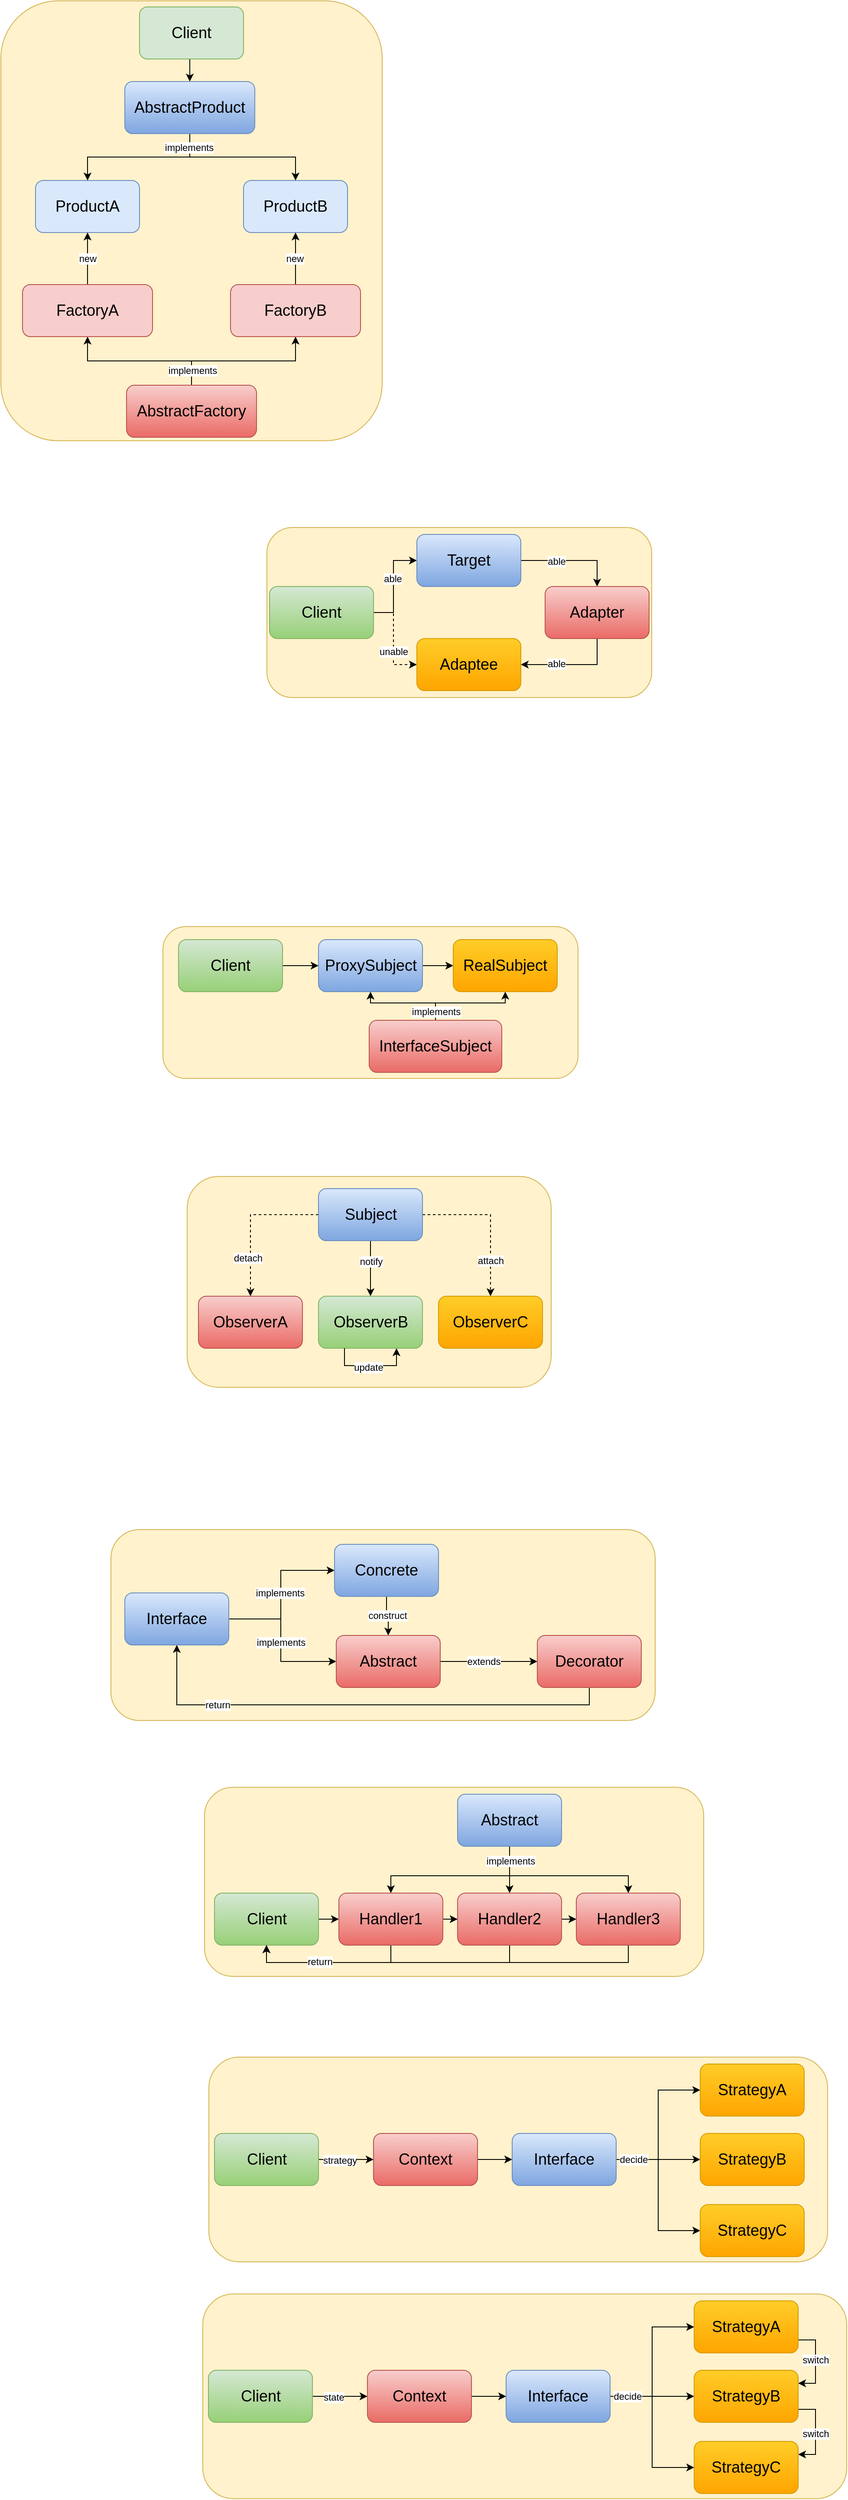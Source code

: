 <mxfile version="28.1.2">
  <diagram name="第 1 页" id="R8GKi70qV4GtiX3dF1Gc">
    <mxGraphModel dx="902" dy="711" grid="0" gridSize="10" guides="1" tooltips="1" connect="1" arrows="1" fold="1" page="1" pageScale="1" pageWidth="4000" pageHeight="5000" math="0" shadow="0">
      <root>
        <mxCell id="0" />
        <mxCell id="1" parent="0" />
        <mxCell id="CutV1mwlZJVF4YKfWPUq-9" value="" style="rounded=1;whiteSpace=wrap;html=1;fillColor=#fff2cc;strokeColor=#d6b656;" vertex="1" parent="1">
          <mxGeometry x="40" y="133" width="440" height="507" as="geometry" />
        </mxCell>
        <mxCell id="CutV1mwlZJVF4YKfWPUq-10" style="edgeStyle=orthogonalEdgeStyle;rounded=0;orthogonalLoop=1;jettySize=auto;html=1;exitX=0.5;exitY=1;exitDx=0;exitDy=0;entryX=0.5;entryY=0;entryDx=0;entryDy=0;" edge="1" parent="1" source="CutV1mwlZJVF4YKfWPUq-1" target="CutV1mwlZJVF4YKfWPUq-6">
          <mxGeometry relative="1" as="geometry" />
        </mxCell>
        <mxCell id="CutV1mwlZJVF4YKfWPUq-1" value="&lt;font style=&quot;font-size: 18px;&quot;&gt;Client&lt;/font&gt;" style="rounded=1;whiteSpace=wrap;html=1;fillColor=#d5e8d4;strokeColor=#82b366;" vertex="1" parent="1">
          <mxGeometry x="200" y="140" width="120" height="60" as="geometry" />
        </mxCell>
        <mxCell id="CutV1mwlZJVF4YKfWPUq-3" value="&lt;font style=&quot;font-size: 18px;&quot;&gt;ProductA&lt;/font&gt;" style="rounded=1;whiteSpace=wrap;html=1;fillColor=#dae8fc;strokeColor=#6c8ebf;" vertex="1" parent="1">
          <mxGeometry x="80" y="340" width="120" height="60" as="geometry" />
        </mxCell>
        <mxCell id="CutV1mwlZJVF4YKfWPUq-4" value="&lt;font style=&quot;font-size: 18px;&quot;&gt;ProductB&lt;/font&gt;" style="rounded=1;whiteSpace=wrap;html=1;fillColor=#dae8fc;strokeColor=#6c8ebf;" vertex="1" parent="1">
          <mxGeometry x="320" y="340" width="120" height="60" as="geometry" />
        </mxCell>
        <mxCell id="CutV1mwlZJVF4YKfWPUq-18" style="edgeStyle=orthogonalEdgeStyle;rounded=0;orthogonalLoop=1;jettySize=auto;html=1;exitX=0.5;exitY=0;exitDx=0;exitDy=0;entryX=0.5;entryY=1;entryDx=0;entryDy=0;" edge="1" parent="1" source="CutV1mwlZJVF4YKfWPUq-5" target="CutV1mwlZJVF4YKfWPUq-7">
          <mxGeometry relative="1" as="geometry" />
        </mxCell>
        <mxCell id="CutV1mwlZJVF4YKfWPUq-19" style="edgeStyle=orthogonalEdgeStyle;rounded=0;orthogonalLoop=1;jettySize=auto;html=1;exitX=0.5;exitY=0;exitDx=0;exitDy=0;entryX=0.5;entryY=1;entryDx=0;entryDy=0;" edge="1" parent="1" source="CutV1mwlZJVF4YKfWPUq-5" target="CutV1mwlZJVF4YKfWPUq-8">
          <mxGeometry relative="1" as="geometry" />
        </mxCell>
        <mxCell id="CutV1mwlZJVF4YKfWPUq-103" value="implements" style="edgeLabel;html=1;align=center;verticalAlign=middle;resizable=0;points=[];" vertex="1" connectable="0" parent="CutV1mwlZJVF4YKfWPUq-19">
          <mxGeometry x="-0.809" y="-1" relative="1" as="geometry">
            <mxPoint as="offset" />
          </mxGeometry>
        </mxCell>
        <mxCell id="CutV1mwlZJVF4YKfWPUq-5" value="&lt;font style=&quot;font-size: 18px;&quot;&gt;AbstractFactory&lt;/font&gt;" style="rounded=1;whiteSpace=wrap;html=1;fillColor=#f8cecc;strokeColor=#b85450;gradientColor=#ea6b66;" vertex="1" parent="1">
          <mxGeometry x="185" y="576" width="150" height="60" as="geometry" />
        </mxCell>
        <mxCell id="CutV1mwlZJVF4YKfWPUq-12" style="edgeStyle=orthogonalEdgeStyle;rounded=0;orthogonalLoop=1;jettySize=auto;html=1;exitX=0.5;exitY=1;exitDx=0;exitDy=0;entryX=0.5;entryY=0;entryDx=0;entryDy=0;" edge="1" parent="1" source="CutV1mwlZJVF4YKfWPUq-6" target="CutV1mwlZJVF4YKfWPUq-3">
          <mxGeometry relative="1" as="geometry" />
        </mxCell>
        <mxCell id="CutV1mwlZJVF4YKfWPUq-13" style="edgeStyle=orthogonalEdgeStyle;rounded=0;orthogonalLoop=1;jettySize=auto;html=1;exitX=0.5;exitY=1;exitDx=0;exitDy=0;entryX=0.5;entryY=0;entryDx=0;entryDy=0;" edge="1" parent="1" source="CutV1mwlZJVF4YKfWPUq-6" target="CutV1mwlZJVF4YKfWPUq-4">
          <mxGeometry relative="1" as="geometry" />
        </mxCell>
        <mxCell id="CutV1mwlZJVF4YKfWPUq-104" value="implements" style="edgeLabel;html=1;align=center;verticalAlign=middle;resizable=0;points=[];" vertex="1" connectable="0" parent="CutV1mwlZJVF4YKfWPUq-13">
          <mxGeometry x="-0.819" y="-1" relative="1" as="geometry">
            <mxPoint as="offset" />
          </mxGeometry>
        </mxCell>
        <mxCell id="CutV1mwlZJVF4YKfWPUq-6" value="&lt;font style=&quot;font-size: 18px;&quot;&gt;AbstractProduct&lt;/font&gt;" style="rounded=1;whiteSpace=wrap;html=1;fillColor=#dae8fc;strokeColor=#6c8ebf;gradientColor=#7ea6e0;" vertex="1" parent="1">
          <mxGeometry x="183" y="226" width="150" height="60" as="geometry" />
        </mxCell>
        <mxCell id="CutV1mwlZJVF4YKfWPUq-15" style="edgeStyle=orthogonalEdgeStyle;rounded=0;orthogonalLoop=1;jettySize=auto;html=1;exitX=0.5;exitY=0;exitDx=0;exitDy=0;entryX=0.5;entryY=1;entryDx=0;entryDy=0;" edge="1" parent="1" source="CutV1mwlZJVF4YKfWPUq-7" target="CutV1mwlZJVF4YKfWPUq-3">
          <mxGeometry relative="1" as="geometry" />
        </mxCell>
        <mxCell id="CutV1mwlZJVF4YKfWPUq-105" value="new" style="edgeLabel;html=1;align=center;verticalAlign=middle;resizable=0;points=[];" vertex="1" connectable="0" parent="CutV1mwlZJVF4YKfWPUq-15">
          <mxGeometry x="-0.004" relative="1" as="geometry">
            <mxPoint as="offset" />
          </mxGeometry>
        </mxCell>
        <mxCell id="CutV1mwlZJVF4YKfWPUq-7" value="&lt;font style=&quot;font-size: 18px;&quot;&gt;FactoryA&lt;/font&gt;" style="rounded=1;whiteSpace=wrap;html=1;fillColor=#f8cecc;strokeColor=#b85450;" vertex="1" parent="1">
          <mxGeometry x="65" y="460" width="150" height="60" as="geometry" />
        </mxCell>
        <mxCell id="CutV1mwlZJVF4YKfWPUq-16" style="edgeStyle=orthogonalEdgeStyle;rounded=0;orthogonalLoop=1;jettySize=auto;html=1;exitX=0.5;exitY=0;exitDx=0;exitDy=0;entryX=0.5;entryY=1;entryDx=0;entryDy=0;" edge="1" parent="1" source="CutV1mwlZJVF4YKfWPUq-8" target="CutV1mwlZJVF4YKfWPUq-4">
          <mxGeometry relative="1" as="geometry" />
        </mxCell>
        <mxCell id="CutV1mwlZJVF4YKfWPUq-107" value="new" style="edgeLabel;html=1;align=center;verticalAlign=middle;resizable=0;points=[];" vertex="1" connectable="0" parent="CutV1mwlZJVF4YKfWPUq-16">
          <mxGeometry x="-0.004" y="1" relative="1" as="geometry">
            <mxPoint as="offset" />
          </mxGeometry>
        </mxCell>
        <mxCell id="CutV1mwlZJVF4YKfWPUq-8" value="&lt;font style=&quot;font-size: 18px;&quot;&gt;FactoryB&lt;/font&gt;" style="rounded=1;whiteSpace=wrap;html=1;fillColor=#f8cecc;strokeColor=#b85450;" vertex="1" parent="1">
          <mxGeometry x="305" y="460" width="150" height="60" as="geometry" />
        </mxCell>
        <mxCell id="CutV1mwlZJVF4YKfWPUq-20" value="" style="rounded=1;whiteSpace=wrap;html=1;fillColor=#fff2cc;strokeColor=#d6b656;" vertex="1" parent="1">
          <mxGeometry x="347" y="740" width="444" height="196" as="geometry" />
        </mxCell>
        <mxCell id="CutV1mwlZJVF4YKfWPUq-28" style="edgeStyle=orthogonalEdgeStyle;rounded=0;orthogonalLoop=1;jettySize=auto;html=1;exitX=1;exitY=0.5;exitDx=0;exitDy=0;entryX=0;entryY=0.5;entryDx=0;entryDy=0;" edge="1" parent="1" source="CutV1mwlZJVF4YKfWPUq-21" target="CutV1mwlZJVF4YKfWPUq-25">
          <mxGeometry relative="1" as="geometry">
            <Array as="points">
              <mxPoint x="493" y="838" />
              <mxPoint x="493" y="778" />
            </Array>
          </mxGeometry>
        </mxCell>
        <mxCell id="CutV1mwlZJVF4YKfWPUq-34" value="able" style="edgeLabel;html=1;align=center;verticalAlign=middle;resizable=0;points=[];" vertex="1" connectable="0" parent="CutV1mwlZJVF4YKfWPUq-28">
          <mxGeometry x="0.127" y="1" relative="1" as="geometry">
            <mxPoint as="offset" />
          </mxGeometry>
        </mxCell>
        <mxCell id="CutV1mwlZJVF4YKfWPUq-29" style="edgeStyle=orthogonalEdgeStyle;rounded=0;orthogonalLoop=1;jettySize=auto;html=1;exitX=1;exitY=0.5;exitDx=0;exitDy=0;entryX=0;entryY=0.5;entryDx=0;entryDy=0;dashed=1;" edge="1" parent="1" source="CutV1mwlZJVF4YKfWPUq-21" target="CutV1mwlZJVF4YKfWPUq-26">
          <mxGeometry relative="1" as="geometry">
            <Array as="points">
              <mxPoint x="493" y="838" />
              <mxPoint x="493" y="898" />
            </Array>
          </mxGeometry>
        </mxCell>
        <mxCell id="CutV1mwlZJVF4YKfWPUq-30" value="unable" style="edgeLabel;html=1;align=center;verticalAlign=middle;resizable=0;points=[];" vertex="1" connectable="0" parent="CutV1mwlZJVF4YKfWPUq-29">
          <mxGeometry x="0.231" relative="1" as="geometry">
            <mxPoint as="offset" />
          </mxGeometry>
        </mxCell>
        <mxCell id="CutV1mwlZJVF4YKfWPUq-21" value="&lt;font style=&quot;font-size: 18px;&quot;&gt;Client&lt;/font&gt;" style="rounded=1;whiteSpace=wrap;html=1;fillColor=#d5e8d4;strokeColor=#82b366;gradientColor=#97d077;" vertex="1" parent="1">
          <mxGeometry x="350" y="808" width="120" height="60" as="geometry" />
        </mxCell>
        <mxCell id="CutV1mwlZJVF4YKfWPUq-35" style="edgeStyle=orthogonalEdgeStyle;rounded=0;orthogonalLoop=1;jettySize=auto;html=1;exitX=1;exitY=0.5;exitDx=0;exitDy=0;entryX=0.5;entryY=0;entryDx=0;entryDy=0;" edge="1" parent="1" source="CutV1mwlZJVF4YKfWPUq-25" target="CutV1mwlZJVF4YKfWPUq-27">
          <mxGeometry relative="1" as="geometry" />
        </mxCell>
        <mxCell id="CutV1mwlZJVF4YKfWPUq-110" value="able" style="edgeLabel;html=1;align=center;verticalAlign=middle;resizable=0;points=[];" vertex="1" connectable="0" parent="CutV1mwlZJVF4YKfWPUq-35">
          <mxGeometry x="-0.311" y="-1" relative="1" as="geometry">
            <mxPoint as="offset" />
          </mxGeometry>
        </mxCell>
        <mxCell id="CutV1mwlZJVF4YKfWPUq-25" value="&lt;font style=&quot;font-size: 18px;&quot;&gt;Target&lt;/font&gt;" style="rounded=1;whiteSpace=wrap;html=1;fillColor=#dae8fc;strokeColor=#6c8ebf;gradientColor=#7ea6e0;" vertex="1" parent="1">
          <mxGeometry x="520" y="748" width="120" height="60" as="geometry" />
        </mxCell>
        <mxCell id="CutV1mwlZJVF4YKfWPUq-26" value="&lt;font style=&quot;font-size: 18px;&quot;&gt;Adaptee&lt;/font&gt;" style="rounded=1;whiteSpace=wrap;html=1;fillColor=#ffcd28;strokeColor=#d79b00;gradientColor=#ffa500;" vertex="1" parent="1">
          <mxGeometry x="520" y="868" width="120" height="60" as="geometry" />
        </mxCell>
        <mxCell id="CutV1mwlZJVF4YKfWPUq-109" style="edgeStyle=orthogonalEdgeStyle;rounded=0;orthogonalLoop=1;jettySize=auto;html=1;exitX=0.5;exitY=1;exitDx=0;exitDy=0;entryX=1;entryY=0.5;entryDx=0;entryDy=0;" edge="1" parent="1" source="CutV1mwlZJVF4YKfWPUq-27" target="CutV1mwlZJVF4YKfWPUq-26">
          <mxGeometry relative="1" as="geometry" />
        </mxCell>
        <mxCell id="CutV1mwlZJVF4YKfWPUq-111" value="able" style="edgeLabel;html=1;align=center;verticalAlign=middle;resizable=0;points=[];" vertex="1" connectable="0" parent="CutV1mwlZJVF4YKfWPUq-109">
          <mxGeometry x="0.311" y="-1" relative="1" as="geometry">
            <mxPoint as="offset" />
          </mxGeometry>
        </mxCell>
        <mxCell id="CutV1mwlZJVF4YKfWPUq-27" value="&lt;font style=&quot;font-size: 18px;&quot;&gt;Adapter&lt;/font&gt;" style="rounded=1;whiteSpace=wrap;html=1;fillColor=#f8cecc;strokeColor=#b85450;gradientColor=#ea6b66;" vertex="1" parent="1">
          <mxGeometry x="668" y="808" width="120" height="60" as="geometry" />
        </mxCell>
        <mxCell id="CutV1mwlZJVF4YKfWPUq-39" value="" style="rounded=1;whiteSpace=wrap;html=1;fillColor=#fff2cc;strokeColor=#d6b656;" vertex="1" parent="1">
          <mxGeometry x="227" y="1200" width="479" height="175" as="geometry" />
        </mxCell>
        <mxCell id="CutV1mwlZJVF4YKfWPUq-47" style="edgeStyle=orthogonalEdgeStyle;rounded=0;orthogonalLoop=1;jettySize=auto;html=1;exitX=1;exitY=0.5;exitDx=0;exitDy=0;entryX=0;entryY=0.5;entryDx=0;entryDy=0;" edge="1" parent="1" source="CutV1mwlZJVF4YKfWPUq-41" target="CutV1mwlZJVF4YKfWPUq-43">
          <mxGeometry relative="1" as="geometry" />
        </mxCell>
        <mxCell id="CutV1mwlZJVF4YKfWPUq-41" value="&lt;font style=&quot;font-size: 18px;&quot;&gt;Client&lt;/font&gt;" style="rounded=1;whiteSpace=wrap;html=1;fillColor=#d5e8d4;strokeColor=#82b366;gradientColor=#97d077;" vertex="1" parent="1">
          <mxGeometry x="245" y="1215" width="120" height="60" as="geometry" />
        </mxCell>
        <mxCell id="CutV1mwlZJVF4YKfWPUq-45" style="edgeStyle=orthogonalEdgeStyle;rounded=0;orthogonalLoop=1;jettySize=auto;html=1;exitX=0.5;exitY=0;exitDx=0;exitDy=0;entryX=0.5;entryY=1;entryDx=0;entryDy=0;" edge="1" parent="1" source="CutV1mwlZJVF4YKfWPUq-42" target="CutV1mwlZJVF4YKfWPUq-43">
          <mxGeometry relative="1" as="geometry" />
        </mxCell>
        <mxCell id="CutV1mwlZJVF4YKfWPUq-46" style="edgeStyle=orthogonalEdgeStyle;rounded=0;orthogonalLoop=1;jettySize=auto;html=1;exitX=0.5;exitY=0;exitDx=0;exitDy=0;entryX=0.5;entryY=1;entryDx=0;entryDy=0;" edge="1" parent="1" source="CutV1mwlZJVF4YKfWPUq-42" target="CutV1mwlZJVF4YKfWPUq-44">
          <mxGeometry relative="1" as="geometry" />
        </mxCell>
        <mxCell id="CutV1mwlZJVF4YKfWPUq-102" value="implements" style="edgeLabel;html=1;align=center;verticalAlign=middle;resizable=0;points=[];" vertex="1" connectable="0" parent="CutV1mwlZJVF4YKfWPUq-46">
          <mxGeometry x="-0.812" relative="1" as="geometry">
            <mxPoint as="offset" />
          </mxGeometry>
        </mxCell>
        <mxCell id="CutV1mwlZJVF4YKfWPUq-42" value="&lt;font style=&quot;font-size: 18px;&quot;&gt;InterfaceSubject&lt;/font&gt;" style="rounded=1;whiteSpace=wrap;html=1;fillColor=#f8cecc;strokeColor=#b85450;gradientColor=#ea6b66;" vertex="1" parent="1">
          <mxGeometry x="465" y="1308" width="153" height="60" as="geometry" />
        </mxCell>
        <mxCell id="CutV1mwlZJVF4YKfWPUq-48" style="edgeStyle=orthogonalEdgeStyle;rounded=0;orthogonalLoop=1;jettySize=auto;html=1;exitX=1;exitY=0.5;exitDx=0;exitDy=0;entryX=0;entryY=0.5;entryDx=0;entryDy=0;" edge="1" parent="1" source="CutV1mwlZJVF4YKfWPUq-43" target="CutV1mwlZJVF4YKfWPUq-44">
          <mxGeometry relative="1" as="geometry" />
        </mxCell>
        <mxCell id="CutV1mwlZJVF4YKfWPUq-43" value="&lt;span style=&quot;font-size: 18px;&quot;&gt;ProxySubject&lt;/span&gt;" style="rounded=1;whiteSpace=wrap;html=1;fillColor=#dae8fc;strokeColor=#6c8ebf;gradientColor=#7ea6e0;" vertex="1" parent="1">
          <mxGeometry x="406.5" y="1215" width="120" height="60" as="geometry" />
        </mxCell>
        <mxCell id="CutV1mwlZJVF4YKfWPUq-44" value="&lt;span style=&quot;font-size: 18px;&quot;&gt;RealSubject&lt;/span&gt;" style="rounded=1;whiteSpace=wrap;html=1;fillColor=#ffcd28;strokeColor=#d79b00;gradientColor=#ffa500;" vertex="1" parent="1">
          <mxGeometry x="562" y="1215" width="120" height="60" as="geometry" />
        </mxCell>
        <mxCell id="CutV1mwlZJVF4YKfWPUq-49" value="" style="rounded=1;whiteSpace=wrap;html=1;fillColor=#fff2cc;strokeColor=#d6b656;" vertex="1" parent="1">
          <mxGeometry x="255" y="1488" width="420" height="243" as="geometry" />
        </mxCell>
        <mxCell id="CutV1mwlZJVF4YKfWPUq-56" style="edgeStyle=orthogonalEdgeStyle;rounded=0;orthogonalLoop=1;jettySize=auto;html=1;exitX=0;exitY=0.5;exitDx=0;exitDy=0;entryX=0.5;entryY=0;entryDx=0;entryDy=0;dashed=1;" edge="1" parent="1" source="CutV1mwlZJVF4YKfWPUq-50" target="CutV1mwlZJVF4YKfWPUq-53">
          <mxGeometry relative="1" as="geometry" />
        </mxCell>
        <mxCell id="CutV1mwlZJVF4YKfWPUq-58" value="detach" style="edgeLabel;html=1;align=center;verticalAlign=middle;resizable=0;points=[];" vertex="1" connectable="0" parent="CutV1mwlZJVF4YKfWPUq-56">
          <mxGeometry x="0.485" y="-3" relative="1" as="geometry">
            <mxPoint as="offset" />
          </mxGeometry>
        </mxCell>
        <mxCell id="CutV1mwlZJVF4YKfWPUq-59" style="edgeStyle=orthogonalEdgeStyle;rounded=0;orthogonalLoop=1;jettySize=auto;html=1;exitX=1;exitY=0.5;exitDx=0;exitDy=0;entryX=0.5;entryY=0;entryDx=0;entryDy=0;dashed=1;" edge="1" parent="1" source="CutV1mwlZJVF4YKfWPUq-50" target="CutV1mwlZJVF4YKfWPUq-54">
          <mxGeometry relative="1" as="geometry" />
        </mxCell>
        <mxCell id="CutV1mwlZJVF4YKfWPUq-61" value="attach" style="edgeLabel;html=1;align=center;verticalAlign=middle;resizable=0;points=[];" vertex="1" connectable="0" parent="CutV1mwlZJVF4YKfWPUq-59">
          <mxGeometry x="0.524" relative="1" as="geometry">
            <mxPoint as="offset" />
          </mxGeometry>
        </mxCell>
        <mxCell id="CutV1mwlZJVF4YKfWPUq-62" style="edgeStyle=orthogonalEdgeStyle;rounded=0;orthogonalLoop=1;jettySize=auto;html=1;exitX=0.5;exitY=1;exitDx=0;exitDy=0;entryX=0.5;entryY=0;entryDx=0;entryDy=0;" edge="1" parent="1" source="CutV1mwlZJVF4YKfWPUq-50" target="CutV1mwlZJVF4YKfWPUq-52">
          <mxGeometry relative="1" as="geometry" />
        </mxCell>
        <mxCell id="CutV1mwlZJVF4YKfWPUq-63" value="notify" style="edgeLabel;html=1;align=center;verticalAlign=middle;resizable=0;points=[];" vertex="1" connectable="0" parent="CutV1mwlZJVF4YKfWPUq-62">
          <mxGeometry x="-0.258" relative="1" as="geometry">
            <mxPoint as="offset" />
          </mxGeometry>
        </mxCell>
        <mxCell id="CutV1mwlZJVF4YKfWPUq-50" value="&lt;span style=&quot;font-size: 18px;&quot;&gt;Subject&lt;/span&gt;" style="rounded=1;whiteSpace=wrap;html=1;fillColor=#dae8fc;strokeColor=#6c8ebf;gradientColor=#7ea6e0;" vertex="1" parent="1">
          <mxGeometry x="406.5" y="1502" width="120" height="60" as="geometry" />
        </mxCell>
        <mxCell id="CutV1mwlZJVF4YKfWPUq-52" value="&lt;span style=&quot;font-size: 18px;&quot;&gt;ObserverB&lt;/span&gt;" style="rounded=1;whiteSpace=wrap;html=1;fillColor=#d5e8d4;strokeColor=#82b366;gradientColor=#97d077;" vertex="1" parent="1">
          <mxGeometry x="406.5" y="1626" width="120" height="60" as="geometry" />
        </mxCell>
        <mxCell id="CutV1mwlZJVF4YKfWPUq-53" value="&lt;span style=&quot;font-size: 18px;&quot;&gt;ObserverA&lt;/span&gt;" style="rounded=1;whiteSpace=wrap;html=1;fillColor=#f8cecc;strokeColor=#b85450;gradientColor=#ea6b66;" vertex="1" parent="1">
          <mxGeometry x="268" y="1626" width="120" height="60" as="geometry" />
        </mxCell>
        <mxCell id="CutV1mwlZJVF4YKfWPUq-54" value="&lt;span style=&quot;font-size: 18px;&quot;&gt;ObserverC&lt;/span&gt;" style="rounded=1;whiteSpace=wrap;html=1;fillColor=#ffcd28;strokeColor=#d79b00;gradientColor=#ffa500;" vertex="1" parent="1">
          <mxGeometry x="545" y="1626" width="120" height="60" as="geometry" />
        </mxCell>
        <mxCell id="CutV1mwlZJVF4YKfWPUq-64" style="edgeStyle=orthogonalEdgeStyle;rounded=0;orthogonalLoop=1;jettySize=auto;html=1;exitX=0.25;exitY=1;exitDx=0;exitDy=0;entryX=0.75;entryY=1;entryDx=0;entryDy=0;" edge="1" parent="1" source="CutV1mwlZJVF4YKfWPUq-52" target="CutV1mwlZJVF4YKfWPUq-52">
          <mxGeometry relative="1" as="geometry" />
        </mxCell>
        <mxCell id="CutV1mwlZJVF4YKfWPUq-65" value="update" style="edgeLabel;html=1;align=center;verticalAlign=middle;resizable=0;points=[];" vertex="1" connectable="0" parent="CutV1mwlZJVF4YKfWPUq-64">
          <mxGeometry x="-0.048" y="-2" relative="1" as="geometry">
            <mxPoint as="offset" />
          </mxGeometry>
        </mxCell>
        <mxCell id="CutV1mwlZJVF4YKfWPUq-67" value="" style="rounded=1;whiteSpace=wrap;html=1;fillColor=#fff2cc;strokeColor=#d6b656;" vertex="1" parent="1">
          <mxGeometry x="167" y="1895" width="628" height="220" as="geometry" />
        </mxCell>
        <mxCell id="CutV1mwlZJVF4YKfWPUq-71" style="edgeStyle=orthogonalEdgeStyle;rounded=0;orthogonalLoop=1;jettySize=auto;html=1;exitX=1;exitY=0.5;exitDx=0;exitDy=0;entryX=0;entryY=0.5;entryDx=0;entryDy=0;" edge="1" parent="1" source="CutV1mwlZJVF4YKfWPUq-69" target="CutV1mwlZJVF4YKfWPUq-70">
          <mxGeometry relative="1" as="geometry">
            <Array as="points">
              <mxPoint x="363" y="1998" />
              <mxPoint x="363" y="1942" />
            </Array>
          </mxGeometry>
        </mxCell>
        <mxCell id="CutV1mwlZJVF4YKfWPUq-72" value="implements" style="edgeLabel;html=1;align=center;verticalAlign=middle;resizable=0;points=[];" vertex="1" connectable="0" parent="CutV1mwlZJVF4YKfWPUq-71">
          <mxGeometry x="0.011" y="1" relative="1" as="geometry">
            <mxPoint as="offset" />
          </mxGeometry>
        </mxCell>
        <mxCell id="CutV1mwlZJVF4YKfWPUq-97" value="implements" style="edgeStyle=orthogonalEdgeStyle;rounded=0;orthogonalLoop=1;jettySize=auto;html=1;exitX=1;exitY=0.5;exitDx=0;exitDy=0;entryX=0;entryY=0.5;entryDx=0;entryDy=0;" edge="1" parent="1" source="CutV1mwlZJVF4YKfWPUq-69" target="CutV1mwlZJVF4YKfWPUq-73">
          <mxGeometry relative="1" as="geometry">
            <Array as="points">
              <mxPoint x="363" y="1998" />
              <mxPoint x="363" y="2047" />
            </Array>
          </mxGeometry>
        </mxCell>
        <mxCell id="CutV1mwlZJVF4YKfWPUq-98" value="&lt;span style=&quot;color: rgba(0, 0, 0, 0); font-family: monospace; font-size: 0px; text-align: start; background-color: rgb(236, 236, 236);&quot;&gt;%3CmxGraphModel%3E%3Croot%3E%3CmxCell%20id%3D%220%22%2F%3E%3CmxCell%20id%3D%221%22%20parent%3D%220%22%2F%3E%3CmxCell%20id%3D%222%22%20value%3D%22implements%22%20style%3D%22edgeLabel%3Bhtml%3D1%3Balign%3Dcenter%3BverticalAlign%3Dmiddle%3Bresizable%3D0%3Bpoints%3D%5B%5D%3B%22%20vertex%3D%221%22%20connectable%3D%220%22%20parent%3D%221%22%3E%3CmxGeometry%20x%3D%22362.021%22%20y%3D%221968.255%22%20as%3D%22geometry%22%2F%3E%3C%2FmxCell%3E%3C%2Froot%3E%3C%2FmxGraphModel%3E&lt;/span&gt;" style="edgeLabel;html=1;align=center;verticalAlign=middle;resizable=0;points=[];" vertex="1" connectable="0" parent="CutV1mwlZJVF4YKfWPUq-97">
          <mxGeometry x="0.015" y="-1" relative="1" as="geometry">
            <mxPoint as="offset" />
          </mxGeometry>
        </mxCell>
        <mxCell id="CutV1mwlZJVF4YKfWPUq-69" value="&lt;span style=&quot;font-size: 18px;&quot;&gt;Interface&lt;/span&gt;" style="rounded=1;whiteSpace=wrap;html=1;fillColor=#dae8fc;strokeColor=#6c8ebf;gradientColor=#7ea6e0;" vertex="1" parent="1">
          <mxGeometry x="183" y="1968" width="120" height="60" as="geometry" />
        </mxCell>
        <mxCell id="CutV1mwlZJVF4YKfWPUq-74" value="" style="edgeStyle=orthogonalEdgeStyle;rounded=0;orthogonalLoop=1;jettySize=auto;html=1;" edge="1" parent="1" source="CutV1mwlZJVF4YKfWPUq-70" target="CutV1mwlZJVF4YKfWPUq-73">
          <mxGeometry relative="1" as="geometry" />
        </mxCell>
        <mxCell id="CutV1mwlZJVF4YKfWPUq-75" value="construct" style="edgeLabel;html=1;align=center;verticalAlign=middle;resizable=0;points=[];" vertex="1" connectable="0" parent="CutV1mwlZJVF4YKfWPUq-74">
          <mxGeometry x="-0.082" y="1" relative="1" as="geometry">
            <mxPoint as="offset" />
          </mxGeometry>
        </mxCell>
        <mxCell id="CutV1mwlZJVF4YKfWPUq-70" value="&lt;span style=&quot;font-size: 18px;&quot;&gt;Concrete&lt;/span&gt;" style="rounded=1;whiteSpace=wrap;html=1;fillColor=#dae8fc;strokeColor=#6c8ebf;gradientColor=#7ea6e0;" vertex="1" parent="1">
          <mxGeometry x="425" y="1912" width="120" height="60" as="geometry" />
        </mxCell>
        <mxCell id="CutV1mwlZJVF4YKfWPUq-81" style="edgeStyle=orthogonalEdgeStyle;rounded=0;orthogonalLoop=1;jettySize=auto;html=1;exitX=1;exitY=0.5;exitDx=0;exitDy=0;entryX=0;entryY=0.5;entryDx=0;entryDy=0;" edge="1" parent="1" source="CutV1mwlZJVF4YKfWPUq-73" target="CutV1mwlZJVF4YKfWPUq-80">
          <mxGeometry relative="1" as="geometry" />
        </mxCell>
        <mxCell id="CutV1mwlZJVF4YKfWPUq-82" value="extends" style="edgeLabel;html=1;align=center;verticalAlign=middle;resizable=0;points=[];" vertex="1" connectable="0" parent="CutV1mwlZJVF4YKfWPUq-81">
          <mxGeometry x="-0.114" relative="1" as="geometry">
            <mxPoint as="offset" />
          </mxGeometry>
        </mxCell>
        <mxCell id="CutV1mwlZJVF4YKfWPUq-73" value="&lt;span style=&quot;font-size: 18px;&quot;&gt;Abstract&lt;/span&gt;" style="rounded=1;whiteSpace=wrap;html=1;fillColor=#f8cecc;strokeColor=#b85450;gradientColor=#ea6b66;" vertex="1" parent="1">
          <mxGeometry x="427" y="2017" width="120" height="60" as="geometry" />
        </mxCell>
        <mxCell id="CutV1mwlZJVF4YKfWPUq-99" style="edgeStyle=orthogonalEdgeStyle;rounded=0;orthogonalLoop=1;jettySize=auto;html=1;exitX=0.5;exitY=1;exitDx=0;exitDy=0;entryX=0.5;entryY=1;entryDx=0;entryDy=0;" edge="1" parent="1" source="CutV1mwlZJVF4YKfWPUq-80" target="CutV1mwlZJVF4YKfWPUq-69">
          <mxGeometry relative="1" as="geometry" />
        </mxCell>
        <mxCell id="CutV1mwlZJVF4YKfWPUq-101" value="return" style="edgeLabel;html=1;align=center;verticalAlign=middle;resizable=0;points=[];" vertex="1" connectable="0" parent="CutV1mwlZJVF4YKfWPUq-99">
          <mxGeometry x="0.589" relative="1" as="geometry">
            <mxPoint as="offset" />
          </mxGeometry>
        </mxCell>
        <mxCell id="CutV1mwlZJVF4YKfWPUq-80" value="&lt;span style=&quot;font-size: 18px;&quot;&gt;Decorator&lt;/span&gt;" style="rounded=1;whiteSpace=wrap;html=1;fillColor=#f8cecc;strokeColor=#b85450;gradientColor=#ea6b66;" vertex="1" parent="1">
          <mxGeometry x="659" y="2017" width="120" height="60" as="geometry" />
        </mxCell>
        <mxCell id="CutV1mwlZJVF4YKfWPUq-112" value="" style="rounded=1;whiteSpace=wrap;html=1;fillColor=#fff2cc;strokeColor=#d6b656;" vertex="1" parent="1">
          <mxGeometry x="275" y="2192" width="576" height="218" as="geometry" />
        </mxCell>
        <mxCell id="CutV1mwlZJVF4YKfWPUq-123" value="" style="edgeStyle=orthogonalEdgeStyle;rounded=0;orthogonalLoop=1;jettySize=auto;html=1;" edge="1" parent="1" source="CutV1mwlZJVF4YKfWPUq-113" target="CutV1mwlZJVF4YKfWPUq-115">
          <mxGeometry relative="1" as="geometry" />
        </mxCell>
        <mxCell id="CutV1mwlZJVF4YKfWPUq-113" value="&lt;span style=&quot;font-size: 18px;&quot;&gt;Client&lt;/span&gt;" style="rounded=1;whiteSpace=wrap;html=1;fillColor=#d5e8d4;strokeColor=#82b366;gradientColor=#97d077;" vertex="1" parent="1">
          <mxGeometry x="286.5" y="2314" width="120" height="60" as="geometry" />
        </mxCell>
        <mxCell id="CutV1mwlZJVF4YKfWPUq-119" style="edgeStyle=orthogonalEdgeStyle;rounded=0;orthogonalLoop=1;jettySize=auto;html=1;exitX=0.5;exitY=1;exitDx=0;exitDy=0;entryX=0.5;entryY=0;entryDx=0;entryDy=0;" edge="1" parent="1" source="CutV1mwlZJVF4YKfWPUq-114" target="CutV1mwlZJVF4YKfWPUq-115">
          <mxGeometry relative="1" as="geometry">
            <Array as="points">
              <mxPoint x="627" y="2294" />
              <mxPoint x="490" y="2294" />
            </Array>
          </mxGeometry>
        </mxCell>
        <mxCell id="CutV1mwlZJVF4YKfWPUq-120" style="edgeStyle=orthogonalEdgeStyle;rounded=0;orthogonalLoop=1;jettySize=auto;html=1;exitX=0.5;exitY=1;exitDx=0;exitDy=0;entryX=0.5;entryY=0;entryDx=0;entryDy=0;" edge="1" parent="1" source="CutV1mwlZJVF4YKfWPUq-114" target="CutV1mwlZJVF4YKfWPUq-117">
          <mxGeometry relative="1" as="geometry" />
        </mxCell>
        <mxCell id="CutV1mwlZJVF4YKfWPUq-121" style="edgeStyle=orthogonalEdgeStyle;rounded=0;orthogonalLoop=1;jettySize=auto;html=1;exitX=0.5;exitY=1;exitDx=0;exitDy=0;entryX=0.5;entryY=0;entryDx=0;entryDy=0;" edge="1" parent="1" source="CutV1mwlZJVF4YKfWPUq-114" target="CutV1mwlZJVF4YKfWPUq-118">
          <mxGeometry relative="1" as="geometry">
            <Array as="points">
              <mxPoint x="627" y="2294" />
              <mxPoint x="764" y="2294" />
            </Array>
          </mxGeometry>
        </mxCell>
        <mxCell id="CutV1mwlZJVF4YKfWPUq-122" value="implements" style="edgeLabel;html=1;align=center;verticalAlign=middle;resizable=0;points=[];" vertex="1" connectable="0" parent="CutV1mwlZJVF4YKfWPUq-121">
          <mxGeometry x="-0.825" y="1" relative="1" as="geometry">
            <mxPoint as="offset" />
          </mxGeometry>
        </mxCell>
        <mxCell id="CutV1mwlZJVF4YKfWPUq-114" value="&lt;span style=&quot;font-size: 18px;&quot;&gt;Abstract&lt;/span&gt;" style="rounded=1;whiteSpace=wrap;html=1;fillColor=#dae8fc;strokeColor=#6c8ebf;gradientColor=#7ea6e0;" vertex="1" parent="1">
          <mxGeometry x="567" y="2200" width="120" height="60" as="geometry" />
        </mxCell>
        <mxCell id="CutV1mwlZJVF4YKfWPUq-124" value="" style="edgeStyle=orthogonalEdgeStyle;rounded=0;orthogonalLoop=1;jettySize=auto;html=1;" edge="1" parent="1" source="CutV1mwlZJVF4YKfWPUq-115" target="CutV1mwlZJVF4YKfWPUq-117">
          <mxGeometry relative="1" as="geometry" />
        </mxCell>
        <mxCell id="CutV1mwlZJVF4YKfWPUq-126" style="edgeStyle=orthogonalEdgeStyle;rounded=0;orthogonalLoop=1;jettySize=auto;html=1;exitX=0.5;exitY=1;exitDx=0;exitDy=0;entryX=0.5;entryY=1;entryDx=0;entryDy=0;" edge="1" parent="1" source="CutV1mwlZJVF4YKfWPUq-115" target="CutV1mwlZJVF4YKfWPUq-113">
          <mxGeometry relative="1" as="geometry" />
        </mxCell>
        <mxCell id="CutV1mwlZJVF4YKfWPUq-115" value="&lt;span style=&quot;font-size: 18px;&quot;&gt;Handler1&lt;/span&gt;" style="rounded=1;whiteSpace=wrap;html=1;fillColor=#f8cecc;strokeColor=#b85450;gradientColor=#ea6b66;" vertex="1" parent="1">
          <mxGeometry x="430" y="2314" width="120" height="60" as="geometry" />
        </mxCell>
        <mxCell id="CutV1mwlZJVF4YKfWPUq-125" value="" style="edgeStyle=orthogonalEdgeStyle;rounded=0;orthogonalLoop=1;jettySize=auto;html=1;" edge="1" parent="1" source="CutV1mwlZJVF4YKfWPUq-117" target="CutV1mwlZJVF4YKfWPUq-118">
          <mxGeometry relative="1" as="geometry" />
        </mxCell>
        <mxCell id="CutV1mwlZJVF4YKfWPUq-127" style="edgeStyle=orthogonalEdgeStyle;rounded=0;orthogonalLoop=1;jettySize=auto;html=1;exitX=0.5;exitY=1;exitDx=0;exitDy=0;entryX=0.5;entryY=1;entryDx=0;entryDy=0;" edge="1" parent="1" source="CutV1mwlZJVF4YKfWPUq-117" target="CutV1mwlZJVF4YKfWPUq-113">
          <mxGeometry relative="1" as="geometry" />
        </mxCell>
        <mxCell id="CutV1mwlZJVF4YKfWPUq-117" value="&lt;span style=&quot;font-size: 18px;&quot;&gt;Handler2&lt;/span&gt;" style="rounded=1;whiteSpace=wrap;html=1;fillColor=#f8cecc;strokeColor=#b85450;gradientColor=#ea6b66;" vertex="1" parent="1">
          <mxGeometry x="567" y="2314" width="120" height="60" as="geometry" />
        </mxCell>
        <mxCell id="CutV1mwlZJVF4YKfWPUq-128" style="edgeStyle=orthogonalEdgeStyle;rounded=0;orthogonalLoop=1;jettySize=auto;html=1;exitX=0.5;exitY=1;exitDx=0;exitDy=0;entryX=0.5;entryY=1;entryDx=0;entryDy=0;" edge="1" parent="1" source="CutV1mwlZJVF4YKfWPUq-118" target="CutV1mwlZJVF4YKfWPUq-113">
          <mxGeometry relative="1" as="geometry" />
        </mxCell>
        <mxCell id="CutV1mwlZJVF4YKfWPUq-129" value="return" style="edgeLabel;html=1;align=center;verticalAlign=middle;resizable=0;points=[];" vertex="1" connectable="0" parent="CutV1mwlZJVF4YKfWPUq-128">
          <mxGeometry x="0.643" y="-1" relative="1" as="geometry">
            <mxPoint as="offset" />
          </mxGeometry>
        </mxCell>
        <mxCell id="CutV1mwlZJVF4YKfWPUq-118" value="&lt;span style=&quot;font-size: 18px;&quot;&gt;Handler3&lt;/span&gt;" style="rounded=1;whiteSpace=wrap;html=1;fillColor=#f8cecc;strokeColor=#b85450;gradientColor=#ea6b66;" vertex="1" parent="1">
          <mxGeometry x="704" y="2314" width="120" height="60" as="geometry" />
        </mxCell>
        <mxCell id="CutV1mwlZJVF4YKfWPUq-130" value="" style="rounded=1;whiteSpace=wrap;html=1;fillColor=#fff2cc;strokeColor=#d6b656;" vertex="1" parent="1">
          <mxGeometry x="280" y="2503" width="714" height="236" as="geometry" />
        </mxCell>
        <mxCell id="CutV1mwlZJVF4YKfWPUq-138" style="edgeStyle=orthogonalEdgeStyle;rounded=0;orthogonalLoop=1;jettySize=auto;html=1;exitX=1;exitY=0.5;exitDx=0;exitDy=0;entryX=0;entryY=0.5;entryDx=0;entryDy=0;" edge="1" parent="1" source="CutV1mwlZJVF4YKfWPUq-131" target="CutV1mwlZJVF4YKfWPUq-132">
          <mxGeometry relative="1" as="geometry" />
        </mxCell>
        <mxCell id="CutV1mwlZJVF4YKfWPUq-140" style="edgeStyle=orthogonalEdgeStyle;rounded=0;orthogonalLoop=1;jettySize=auto;html=1;exitX=1;exitY=0.5;exitDx=0;exitDy=0;entryX=0;entryY=0.5;entryDx=0;entryDy=0;" edge="1" parent="1" source="CutV1mwlZJVF4YKfWPUq-131" target="CutV1mwlZJVF4YKfWPUq-134">
          <mxGeometry relative="1" as="geometry" />
        </mxCell>
        <mxCell id="CutV1mwlZJVF4YKfWPUq-175" style="edgeStyle=orthogonalEdgeStyle;rounded=0;orthogonalLoop=1;jettySize=auto;html=1;exitX=1;exitY=0.5;exitDx=0;exitDy=0;entryX=0;entryY=0.5;entryDx=0;entryDy=0;" edge="1" parent="1" source="CutV1mwlZJVF4YKfWPUq-131" target="CutV1mwlZJVF4YKfWPUq-133">
          <mxGeometry relative="1" as="geometry" />
        </mxCell>
        <mxCell id="CutV1mwlZJVF4YKfWPUq-176" value="decide" style="edgeLabel;html=1;align=center;verticalAlign=middle;resizable=0;points=[];" vertex="1" connectable="0" parent="CutV1mwlZJVF4YKfWPUq-175">
          <mxGeometry x="-0.596" relative="1" as="geometry">
            <mxPoint as="offset" />
          </mxGeometry>
        </mxCell>
        <mxCell id="CutV1mwlZJVF4YKfWPUq-131" value="&lt;span style=&quot;font-size: 18px;&quot;&gt;Interface&lt;/span&gt;" style="rounded=1;whiteSpace=wrap;html=1;fillColor=#dae8fc;strokeColor=#6c8ebf;gradientColor=#7ea6e0;" vertex="1" parent="1">
          <mxGeometry x="630" y="2591" width="120" height="60" as="geometry" />
        </mxCell>
        <mxCell id="CutV1mwlZJVF4YKfWPUq-132" value="&lt;span style=&quot;font-size: 18px;&quot;&gt;StrategyA&lt;/span&gt;" style="rounded=1;whiteSpace=wrap;html=1;fillColor=#ffcd28;strokeColor=#d79b00;gradientColor=#ffa500;" vertex="1" parent="1">
          <mxGeometry x="847" y="2511" width="120" height="60" as="geometry" />
        </mxCell>
        <mxCell id="CutV1mwlZJVF4YKfWPUq-133" value="&lt;span style=&quot;font-size: 18px;&quot;&gt;StrategyB&lt;/span&gt;" style="rounded=1;whiteSpace=wrap;html=1;fillColor=#ffcd28;strokeColor=#d79b00;gradientColor=#ffa500;" vertex="1" parent="1">
          <mxGeometry x="847" y="2591" width="120" height="60" as="geometry" />
        </mxCell>
        <mxCell id="CutV1mwlZJVF4YKfWPUq-134" value="&lt;span style=&quot;font-size: 18px;&quot;&gt;StrategyC&lt;/span&gt;" style="rounded=1;whiteSpace=wrap;html=1;fillColor=#ffcd28;strokeColor=#d79b00;gradientColor=#ffa500;" vertex="1" parent="1">
          <mxGeometry x="847" y="2673" width="120" height="60" as="geometry" />
        </mxCell>
        <mxCell id="CutV1mwlZJVF4YKfWPUq-143" value="" style="edgeStyle=orthogonalEdgeStyle;rounded=0;orthogonalLoop=1;jettySize=auto;html=1;" edge="1" parent="1" source="CutV1mwlZJVF4YKfWPUq-135" target="CutV1mwlZJVF4YKfWPUq-142">
          <mxGeometry relative="1" as="geometry" />
        </mxCell>
        <mxCell id="CutV1mwlZJVF4YKfWPUq-146" value="strategy" style="edgeLabel;html=1;align=center;verticalAlign=middle;resizable=0;points=[];" vertex="1" connectable="0" parent="CutV1mwlZJVF4YKfWPUq-143">
          <mxGeometry x="-0.215" y="-1" relative="1" as="geometry">
            <mxPoint x="-1" as="offset" />
          </mxGeometry>
        </mxCell>
        <mxCell id="CutV1mwlZJVF4YKfWPUq-135" value="&lt;span style=&quot;font-size: 18px;&quot;&gt;Client&lt;/span&gt;" style="rounded=1;whiteSpace=wrap;html=1;fillColor=#d5e8d4;strokeColor=#82b366;gradientColor=#97d077;" vertex="1" parent="1">
          <mxGeometry x="286.5" y="2591" width="120" height="60" as="geometry" />
        </mxCell>
        <mxCell id="CutV1mwlZJVF4YKfWPUq-144" value="" style="edgeStyle=orthogonalEdgeStyle;rounded=0;orthogonalLoop=1;jettySize=auto;html=1;" edge="1" parent="1" source="CutV1mwlZJVF4YKfWPUq-142" target="CutV1mwlZJVF4YKfWPUq-131">
          <mxGeometry relative="1" as="geometry" />
        </mxCell>
        <mxCell id="CutV1mwlZJVF4YKfWPUq-142" value="&lt;span style=&quot;font-size: 18px;&quot;&gt;Context&lt;/span&gt;" style="rounded=1;whiteSpace=wrap;html=1;fillColor=#f8cecc;strokeColor=#b85450;gradientColor=#ea6b66;" vertex="1" parent="1">
          <mxGeometry x="470" y="2591" width="120" height="60" as="geometry" />
        </mxCell>
        <mxCell id="CutV1mwlZJVF4YKfWPUq-178" value="" style="rounded=1;whiteSpace=wrap;html=1;fillColor=#fff2cc;strokeColor=#d6b656;" vertex="1" parent="1">
          <mxGeometry x="273" y="2776" width="743" height="236" as="geometry" />
        </mxCell>
        <mxCell id="CutV1mwlZJVF4YKfWPUq-179" style="edgeStyle=orthogonalEdgeStyle;rounded=0;orthogonalLoop=1;jettySize=auto;html=1;exitX=1;exitY=0.5;exitDx=0;exitDy=0;entryX=0;entryY=0.5;entryDx=0;entryDy=0;" edge="1" parent="1" source="CutV1mwlZJVF4YKfWPUq-183" target="CutV1mwlZJVF4YKfWPUq-184">
          <mxGeometry relative="1" as="geometry" />
        </mxCell>
        <mxCell id="CutV1mwlZJVF4YKfWPUq-180" style="edgeStyle=orthogonalEdgeStyle;rounded=0;orthogonalLoop=1;jettySize=auto;html=1;exitX=1;exitY=0.5;exitDx=0;exitDy=0;entryX=0;entryY=0.5;entryDx=0;entryDy=0;" edge="1" parent="1" source="CutV1mwlZJVF4YKfWPUq-183" target="CutV1mwlZJVF4YKfWPUq-186">
          <mxGeometry relative="1" as="geometry" />
        </mxCell>
        <mxCell id="CutV1mwlZJVF4YKfWPUq-181" style="edgeStyle=orthogonalEdgeStyle;rounded=0;orthogonalLoop=1;jettySize=auto;html=1;exitX=1;exitY=0.5;exitDx=0;exitDy=0;entryX=0;entryY=0.5;entryDx=0;entryDy=0;" edge="1" parent="1" source="CutV1mwlZJVF4YKfWPUq-183" target="CutV1mwlZJVF4YKfWPUq-185">
          <mxGeometry relative="1" as="geometry" />
        </mxCell>
        <mxCell id="CutV1mwlZJVF4YKfWPUq-182" value="decide" style="edgeLabel;html=1;align=center;verticalAlign=middle;resizable=0;points=[];" vertex="1" connectable="0" parent="CutV1mwlZJVF4YKfWPUq-181">
          <mxGeometry x="-0.596" relative="1" as="geometry">
            <mxPoint as="offset" />
          </mxGeometry>
        </mxCell>
        <mxCell id="CutV1mwlZJVF4YKfWPUq-183" value="&lt;span style=&quot;font-size: 18px;&quot;&gt;Interface&lt;/span&gt;" style="rounded=1;whiteSpace=wrap;html=1;fillColor=#dae8fc;strokeColor=#6c8ebf;gradientColor=#7ea6e0;" vertex="1" parent="1">
          <mxGeometry x="623" y="2864" width="120" height="60" as="geometry" />
        </mxCell>
        <mxCell id="CutV1mwlZJVF4YKfWPUq-194" style="edgeStyle=orthogonalEdgeStyle;rounded=0;orthogonalLoop=1;jettySize=auto;html=1;exitX=1;exitY=0.75;exitDx=0;exitDy=0;entryX=1;entryY=0.25;entryDx=0;entryDy=0;" edge="1" parent="1" source="CutV1mwlZJVF4YKfWPUq-184" target="CutV1mwlZJVF4YKfWPUq-185">
          <mxGeometry relative="1" as="geometry" />
        </mxCell>
        <mxCell id="CutV1mwlZJVF4YKfWPUq-196" value="switch" style="edgeLabel;html=1;align=center;verticalAlign=middle;resizable=0;points=[];" vertex="1" connectable="0" parent="CutV1mwlZJVF4YKfWPUq-194">
          <mxGeometry x="-0.04" relative="1" as="geometry">
            <mxPoint as="offset" />
          </mxGeometry>
        </mxCell>
        <mxCell id="CutV1mwlZJVF4YKfWPUq-184" value="&lt;span style=&quot;font-size: 18px;&quot;&gt;StrategyA&lt;/span&gt;" style="rounded=1;whiteSpace=wrap;html=1;fillColor=#ffcd28;strokeColor=#d79b00;gradientColor=#ffa500;" vertex="1" parent="1">
          <mxGeometry x="840" y="2784" width="120" height="60" as="geometry" />
        </mxCell>
        <mxCell id="CutV1mwlZJVF4YKfWPUq-195" style="edgeStyle=orthogonalEdgeStyle;rounded=0;orthogonalLoop=1;jettySize=auto;html=1;exitX=1;exitY=0.75;exitDx=0;exitDy=0;entryX=1;entryY=0.25;entryDx=0;entryDy=0;" edge="1" parent="1" source="CutV1mwlZJVF4YKfWPUq-185" target="CutV1mwlZJVF4YKfWPUq-186">
          <mxGeometry relative="1" as="geometry" />
        </mxCell>
        <mxCell id="CutV1mwlZJVF4YKfWPUq-197" value="switch" style="edgeLabel;html=1;align=center;verticalAlign=middle;resizable=0;points=[];" vertex="1" connectable="0" parent="CutV1mwlZJVF4YKfWPUq-195">
          <mxGeometry x="0.033" relative="1" as="geometry">
            <mxPoint as="offset" />
          </mxGeometry>
        </mxCell>
        <mxCell id="CutV1mwlZJVF4YKfWPUq-185" value="&lt;span style=&quot;font-size: 18px;&quot;&gt;StrategyB&lt;/span&gt;" style="rounded=1;whiteSpace=wrap;html=1;fillColor=#ffcd28;strokeColor=#d79b00;gradientColor=#ffa500;" vertex="1" parent="1">
          <mxGeometry x="840" y="2864" width="120" height="60" as="geometry" />
        </mxCell>
        <mxCell id="CutV1mwlZJVF4YKfWPUq-186" value="&lt;span style=&quot;font-size: 18px;&quot;&gt;StrategyC&lt;/span&gt;" style="rounded=1;whiteSpace=wrap;html=1;fillColor=#ffcd28;strokeColor=#d79b00;gradientColor=#ffa500;" vertex="1" parent="1">
          <mxGeometry x="840" y="2946" width="120" height="60" as="geometry" />
        </mxCell>
        <mxCell id="CutV1mwlZJVF4YKfWPUq-187" value="" style="edgeStyle=orthogonalEdgeStyle;rounded=0;orthogonalLoop=1;jettySize=auto;html=1;" edge="1" parent="1" source="CutV1mwlZJVF4YKfWPUq-189" target="CutV1mwlZJVF4YKfWPUq-191">
          <mxGeometry relative="1" as="geometry" />
        </mxCell>
        <mxCell id="CutV1mwlZJVF4YKfWPUq-188" value="state" style="edgeLabel;html=1;align=center;verticalAlign=middle;resizable=0;points=[];" vertex="1" connectable="0" parent="CutV1mwlZJVF4YKfWPUq-187">
          <mxGeometry x="-0.215" y="-1" relative="1" as="geometry">
            <mxPoint x="-1" as="offset" />
          </mxGeometry>
        </mxCell>
        <mxCell id="CutV1mwlZJVF4YKfWPUq-189" value="&lt;span style=&quot;font-size: 18px;&quot;&gt;Client&lt;/span&gt;" style="rounded=1;whiteSpace=wrap;html=1;fillColor=#d5e8d4;strokeColor=#82b366;gradientColor=#97d077;" vertex="1" parent="1">
          <mxGeometry x="279.5" y="2864" width="120" height="60" as="geometry" />
        </mxCell>
        <mxCell id="CutV1mwlZJVF4YKfWPUq-190" value="" style="edgeStyle=orthogonalEdgeStyle;rounded=0;orthogonalLoop=1;jettySize=auto;html=1;" edge="1" parent="1" source="CutV1mwlZJVF4YKfWPUq-191" target="CutV1mwlZJVF4YKfWPUq-183">
          <mxGeometry relative="1" as="geometry" />
        </mxCell>
        <mxCell id="CutV1mwlZJVF4YKfWPUq-191" value="&lt;span style=&quot;font-size: 18px;&quot;&gt;Context&lt;/span&gt;" style="rounded=1;whiteSpace=wrap;html=1;fillColor=#f8cecc;strokeColor=#b85450;gradientColor=#ea6b66;" vertex="1" parent="1">
          <mxGeometry x="463" y="2864" width="120" height="60" as="geometry" />
        </mxCell>
      </root>
    </mxGraphModel>
  </diagram>
</mxfile>
